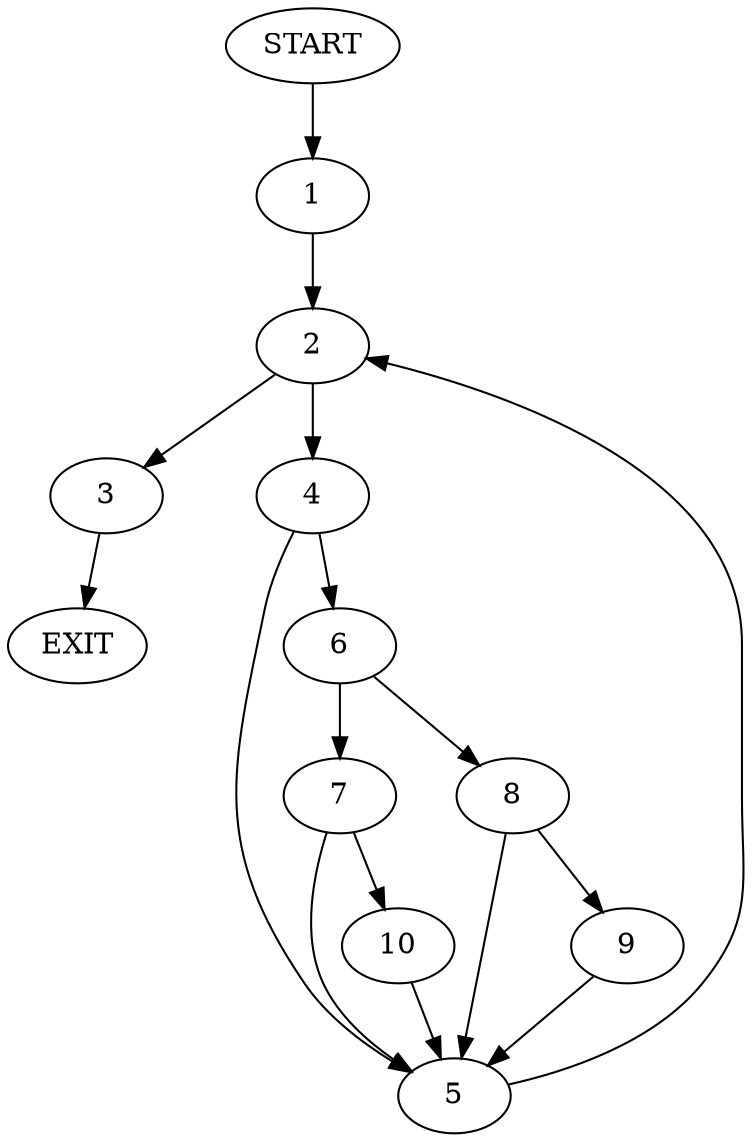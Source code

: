 digraph {
0 [label="START"]
11 [label="EXIT"]
0 -> 1
1 -> 2
2 -> 3
2 -> 4
3 -> 11
4 -> 5
4 -> 6
5 -> 2
6 -> 7
6 -> 8
8 -> 5
8 -> 9
7 -> 10
7 -> 5
9 -> 5
10 -> 5
}
